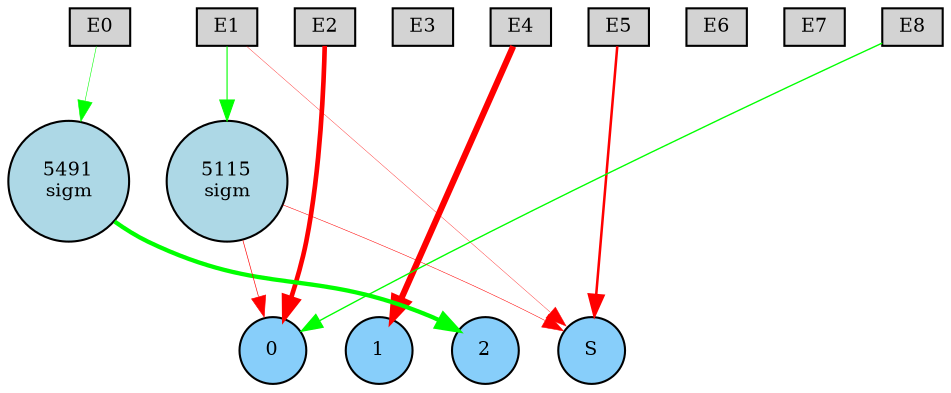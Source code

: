 digraph {
	node [fontsize=9 height=0.2 shape=circle width=0.2]
	subgraph inputs {
		node [shape=box style=filled]
		rank=source
		E0 [fillcolor=lightgray]
		E1 [fillcolor=lightgray]
		E0 -> E1 [style=invis]
		E2 [fillcolor=lightgray]
		E1 -> E2 [style=invis]
		E3 [fillcolor=lightgray]
		E2 -> E3 [style=invis]
		E4 [fillcolor=lightgray]
		E3 -> E4 [style=invis]
		E5 [fillcolor=lightgray]
		E4 -> E5 [style=invis]
		E6 [fillcolor=lightgray]
		E5 -> E6 [style=invis]
		E7 [fillcolor=lightgray]
		E6 -> E7 [style=invis]
		E8 [fillcolor=lightgray]
		E7 -> E8 [style=invis]
	}
	subgraph outputs {
		node [style=filled]
		rank=sink
		0 [fillcolor=lightskyblue fontsize=9 height=0.2 shape=circle width=0.2]
		1 [fillcolor=lightskyblue fontsize=9 height=0.2 shape=circle width=0.2]
		0 -> 1 [style=invis]
		2 [fillcolor=lightskyblue fontsize=9 height=0.2 shape=circle width=0.2]
		1 -> 2 [style=invis]
		S [fillcolor=lightskyblue fontsize=9 height=0.2 shape=circle width=0.2]
		2 -> S [style=invis]
	}
	5491 [label="5491
sigm" fillcolor=lightblue style=filled]
	5115 [label="5115
sigm" fillcolor=lightblue style=filled]
	E4 -> 1 [color=red penwidth=2.9755426039978734 style=solid]
	E1 -> S [color=red penwidth=0.16774799623864536 style=solid]
	E2 -> 0 [color=red penwidth=2.2378968390629637 style=solid]
	E5 -> S [color=red penwidth=1.2151653990158895 style=solid]
	E1 -> 5115 [color=green penwidth=0.5327948790275978 style=solid]
	5115 -> S [color=red penwidth=0.2468576373490456 style=solid]
	5115 -> 0 [color=red penwidth=0.31631334847625714 style=solid]
	E8 -> 0 [color=green penwidth=0.6555299698324143 style=solid]
	E0 -> 5491 [color=green penwidth=0.2700137879906331 style=solid]
	5491 -> 2 [color=green penwidth=2.0612961760728536 style=solid]
}
